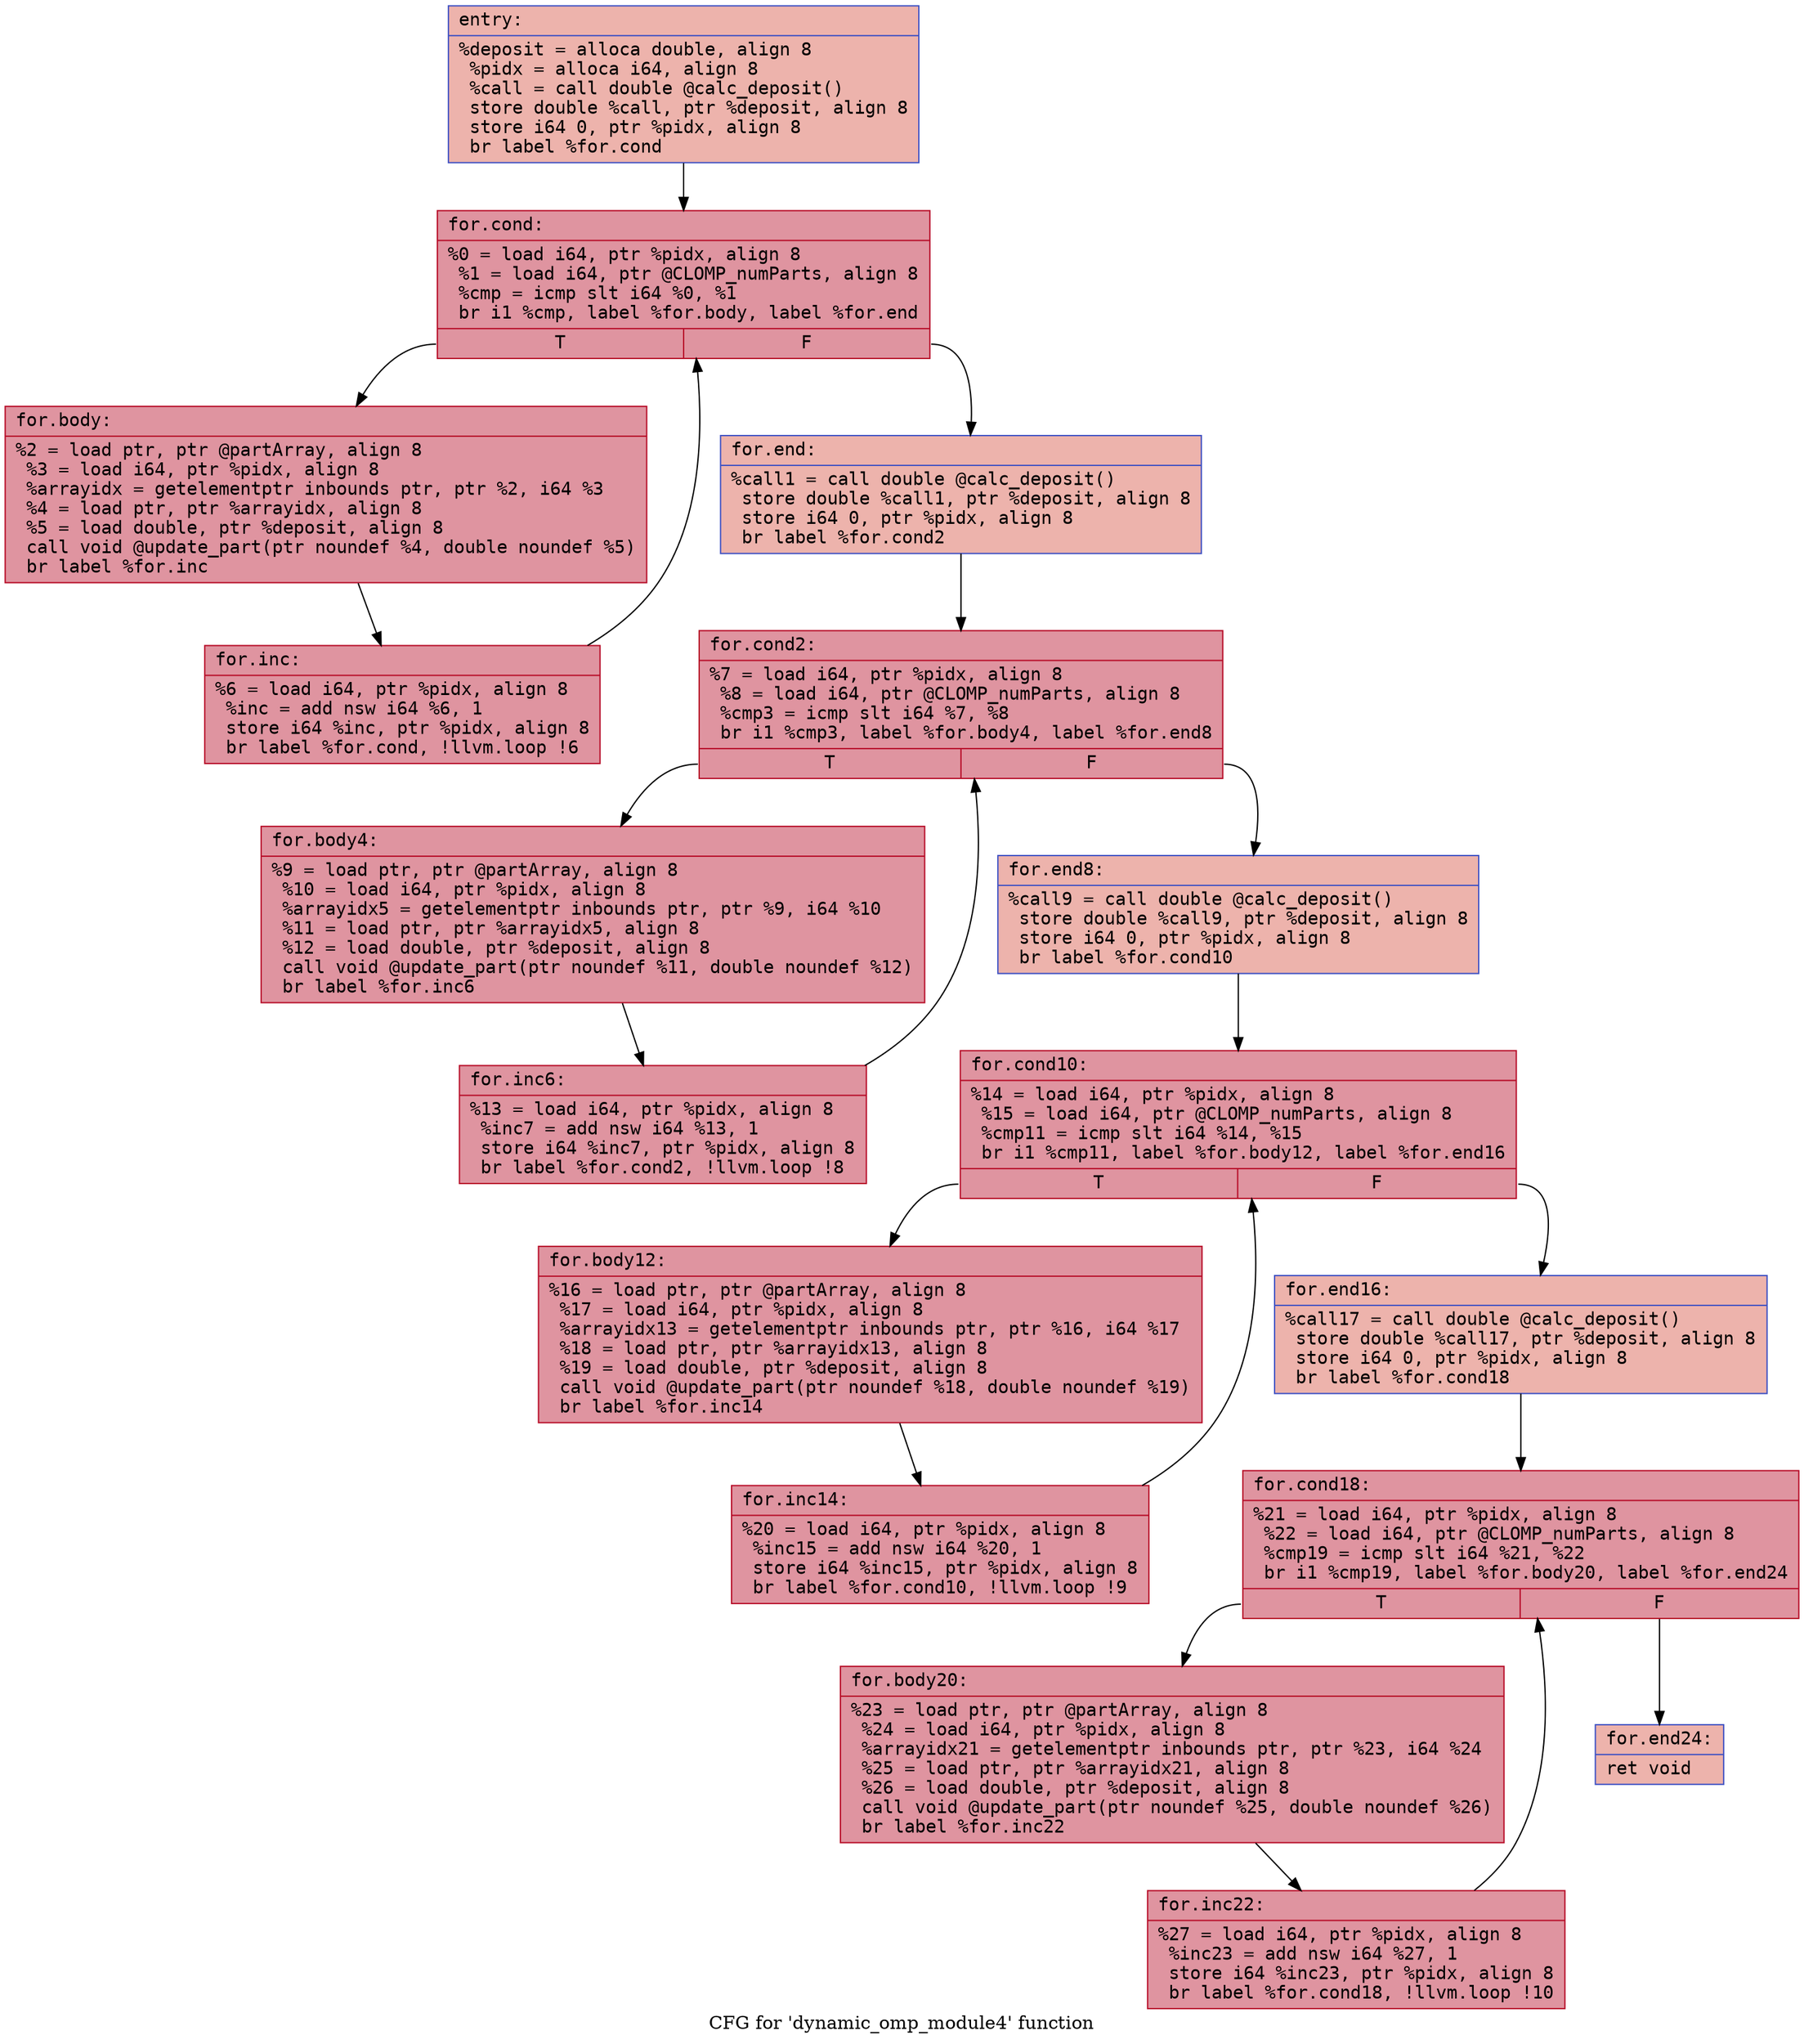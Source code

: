 digraph "CFG for 'dynamic_omp_module4' function" {
	label="CFG for 'dynamic_omp_module4' function";

	Node0x5567ef5a8c50 [shape=record,color="#3d50c3ff", style=filled, fillcolor="#d6524470" fontname="Courier",label="{entry:\l|  %deposit = alloca double, align 8\l  %pidx = alloca i64, align 8\l  %call = call double @calc_deposit()\l  store double %call, ptr %deposit, align 8\l  store i64 0, ptr %pidx, align 8\l  br label %for.cond\l}"];
	Node0x5567ef5a8c50 -> Node0x5567ef5a90f0[tooltip="entry -> for.cond\nProbability 100.00%" ];
	Node0x5567ef5a90f0 [shape=record,color="#b70d28ff", style=filled, fillcolor="#b70d2870" fontname="Courier",label="{for.cond:\l|  %0 = load i64, ptr %pidx, align 8\l  %1 = load i64, ptr @CLOMP_numParts, align 8\l  %cmp = icmp slt i64 %0, %1\l  br i1 %cmp, label %for.body, label %for.end\l|{<s0>T|<s1>F}}"];
	Node0x5567ef5a90f0:s0 -> Node0x5567ef5a9360[tooltip="for.cond -> for.body\nProbability 96.88%" ];
	Node0x5567ef5a90f0:s1 -> Node0x5567ef5a93e0[tooltip="for.cond -> for.end\nProbability 3.12%" ];
	Node0x5567ef5a9360 [shape=record,color="#b70d28ff", style=filled, fillcolor="#b70d2870" fontname="Courier",label="{for.body:\l|  %2 = load ptr, ptr @partArray, align 8\l  %3 = load i64, ptr %pidx, align 8\l  %arrayidx = getelementptr inbounds ptr, ptr %2, i64 %3\l  %4 = load ptr, ptr %arrayidx, align 8\l  %5 = load double, ptr %deposit, align 8\l  call void @update_part(ptr noundef %4, double noundef %5)\l  br label %for.inc\l}"];
	Node0x5567ef5a9360 -> Node0x5567ef5a9920[tooltip="for.body -> for.inc\nProbability 100.00%" ];
	Node0x5567ef5a9920 [shape=record,color="#b70d28ff", style=filled, fillcolor="#b70d2870" fontname="Courier",label="{for.inc:\l|  %6 = load i64, ptr %pidx, align 8\l  %inc = add nsw i64 %6, 1\l  store i64 %inc, ptr %pidx, align 8\l  br label %for.cond, !llvm.loop !6\l}"];
	Node0x5567ef5a9920 -> Node0x5567ef5a90f0[tooltip="for.inc -> for.cond\nProbability 100.00%" ];
	Node0x5567ef5a93e0 [shape=record,color="#3d50c3ff", style=filled, fillcolor="#d6524470" fontname="Courier",label="{for.end:\l|  %call1 = call double @calc_deposit()\l  store double %call1, ptr %deposit, align 8\l  store i64 0, ptr %pidx, align 8\l  br label %for.cond2\l}"];
	Node0x5567ef5a93e0 -> Node0x5567ef5a9f80[tooltip="for.end -> for.cond2\nProbability 100.00%" ];
	Node0x5567ef5a9f80 [shape=record,color="#b70d28ff", style=filled, fillcolor="#b70d2870" fontname="Courier",label="{for.cond2:\l|  %7 = load i64, ptr %pidx, align 8\l  %8 = load i64, ptr @CLOMP_numParts, align 8\l  %cmp3 = icmp slt i64 %7, %8\l  br i1 %cmp3, label %for.body4, label %for.end8\l|{<s0>T|<s1>F}}"];
	Node0x5567ef5a9f80:s0 -> Node0x5567ef5a8d30[tooltip="for.cond2 -> for.body4\nProbability 96.88%" ];
	Node0x5567ef5a9f80:s1 -> Node0x5567ef5aa360[tooltip="for.cond2 -> for.end8\nProbability 3.12%" ];
	Node0x5567ef5a8d30 [shape=record,color="#b70d28ff", style=filled, fillcolor="#b70d2870" fontname="Courier",label="{for.body4:\l|  %9 = load ptr, ptr @partArray, align 8\l  %10 = load i64, ptr %pidx, align 8\l  %arrayidx5 = getelementptr inbounds ptr, ptr %9, i64 %10\l  %11 = load ptr, ptr %arrayidx5, align 8\l  %12 = load double, ptr %deposit, align 8\l  call void @update_part(ptr noundef %11, double noundef %12)\l  br label %for.inc6\l}"];
	Node0x5567ef5a8d30 -> Node0x5567ef5aa8b0[tooltip="for.body4 -> for.inc6\nProbability 100.00%" ];
	Node0x5567ef5aa8b0 [shape=record,color="#b70d28ff", style=filled, fillcolor="#b70d2870" fontname="Courier",label="{for.inc6:\l|  %13 = load i64, ptr %pidx, align 8\l  %inc7 = add nsw i64 %13, 1\l  store i64 %inc7, ptr %pidx, align 8\l  br label %for.cond2, !llvm.loop !8\l}"];
	Node0x5567ef5aa8b0 -> Node0x5567ef5a9f80[tooltip="for.inc6 -> for.cond2\nProbability 100.00%" ];
	Node0x5567ef5aa360 [shape=record,color="#3d50c3ff", style=filled, fillcolor="#d6524470" fontname="Courier",label="{for.end8:\l|  %call9 = call double @calc_deposit()\l  store double %call9, ptr %deposit, align 8\l  store i64 0, ptr %pidx, align 8\l  br label %for.cond10\l}"];
	Node0x5567ef5aa360 -> Node0x5567ef5aaf20[tooltip="for.end8 -> for.cond10\nProbability 100.00%" ];
	Node0x5567ef5aaf20 [shape=record,color="#b70d28ff", style=filled, fillcolor="#b70d2870" fontname="Courier",label="{for.cond10:\l|  %14 = load i64, ptr %pidx, align 8\l  %15 = load i64, ptr @CLOMP_numParts, align 8\l  %cmp11 = icmp slt i64 %14, %15\l  br i1 %cmp11, label %for.body12, label %for.end16\l|{<s0>T|<s1>F}}"];
	Node0x5567ef5aaf20:s0 -> Node0x5567ef5ab1c0[tooltip="for.cond10 -> for.body12\nProbability 96.88%" ];
	Node0x5567ef5aaf20:s1 -> Node0x5567ef5ab240[tooltip="for.cond10 -> for.end16\nProbability 3.12%" ];
	Node0x5567ef5ab1c0 [shape=record,color="#b70d28ff", style=filled, fillcolor="#b70d2870" fontname="Courier",label="{for.body12:\l|  %16 = load ptr, ptr @partArray, align 8\l  %17 = load i64, ptr %pidx, align 8\l  %arrayidx13 = getelementptr inbounds ptr, ptr %16, i64 %17\l  %18 = load ptr, ptr %arrayidx13, align 8\l  %19 = load double, ptr %deposit, align 8\l  call void @update_part(ptr noundef %18, double noundef %19)\l  br label %for.inc14\l}"];
	Node0x5567ef5ab1c0 -> Node0x5567ef5ab920[tooltip="for.body12 -> for.inc14\nProbability 100.00%" ];
	Node0x5567ef5ab920 [shape=record,color="#b70d28ff", style=filled, fillcolor="#b70d2870" fontname="Courier",label="{for.inc14:\l|  %20 = load i64, ptr %pidx, align 8\l  %inc15 = add nsw i64 %20, 1\l  store i64 %inc15, ptr %pidx, align 8\l  br label %for.cond10, !llvm.loop !9\l}"];
	Node0x5567ef5ab920 -> Node0x5567ef5aaf20[tooltip="for.inc14 -> for.cond10\nProbability 100.00%" ];
	Node0x5567ef5ab240 [shape=record,color="#3d50c3ff", style=filled, fillcolor="#d6524470" fontname="Courier",label="{for.end16:\l|  %call17 = call double @calc_deposit()\l  store double %call17, ptr %deposit, align 8\l  store i64 0, ptr %pidx, align 8\l  br label %for.cond18\l}"];
	Node0x5567ef5ab240 -> Node0x5567ef5abf90[tooltip="for.end16 -> for.cond18\nProbability 100.00%" ];
	Node0x5567ef5abf90 [shape=record,color="#b70d28ff", style=filled, fillcolor="#b70d2870" fontname="Courier",label="{for.cond18:\l|  %21 = load i64, ptr %pidx, align 8\l  %22 = load i64, ptr @CLOMP_numParts, align 8\l  %cmp19 = icmp slt i64 %21, %22\l  br i1 %cmp19, label %for.body20, label %for.end24\l|{<s0>T|<s1>F}}"];
	Node0x5567ef5abf90:s0 -> Node0x5567ef5ac230[tooltip="for.cond18 -> for.body20\nProbability 96.88%" ];
	Node0x5567ef5abf90:s1 -> Node0x5567ef5ac2b0[tooltip="for.cond18 -> for.end24\nProbability 3.12%" ];
	Node0x5567ef5ac230 [shape=record,color="#b70d28ff", style=filled, fillcolor="#b70d2870" fontname="Courier",label="{for.body20:\l|  %23 = load ptr, ptr @partArray, align 8\l  %24 = load i64, ptr %pidx, align 8\l  %arrayidx21 = getelementptr inbounds ptr, ptr %23, i64 %24\l  %25 = load ptr, ptr %arrayidx21, align 8\l  %26 = load double, ptr %deposit, align 8\l  call void @update_part(ptr noundef %25, double noundef %26)\l  br label %for.inc22\l}"];
	Node0x5567ef5ac230 -> Node0x5567ef5ac800[tooltip="for.body20 -> for.inc22\nProbability 100.00%" ];
	Node0x5567ef5ac800 [shape=record,color="#b70d28ff", style=filled, fillcolor="#b70d2870" fontname="Courier",label="{for.inc22:\l|  %27 = load i64, ptr %pidx, align 8\l  %inc23 = add nsw i64 %27, 1\l  store i64 %inc23, ptr %pidx, align 8\l  br label %for.cond18, !llvm.loop !10\l}"];
	Node0x5567ef5ac800 -> Node0x5567ef5abf90[tooltip="for.inc22 -> for.cond18\nProbability 100.00%" ];
	Node0x5567ef5ac2b0 [shape=record,color="#3d50c3ff", style=filled, fillcolor="#d6524470" fontname="Courier",label="{for.end24:\l|  ret void\l}"];
}

